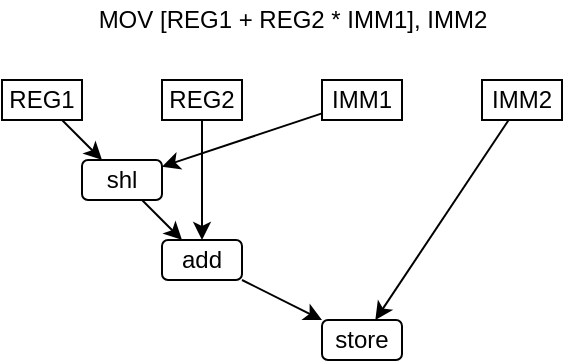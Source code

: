 <mxfile version="15.7.3" type="device"><diagram id="nyWm1bAQS3PzGY8HWIrJ" name="Page-1"><mxGraphModel dx="692" dy="459" grid="1" gridSize="10" guides="1" tooltips="1" connect="1" arrows="1" fold="1" page="1" pageScale="1" pageWidth="850" pageHeight="1100" math="0" shadow="0"><root><mxCell id="0"/><mxCell id="1" parent="0"/><mxCell id="-cobDfdwmUIMBripfoHZ-1" value="REG1" style="whiteSpace=wrap;html=1;" vertex="1" parent="1"><mxGeometry x="120" y="120" width="40" height="20" as="geometry"/></mxCell><mxCell id="-cobDfdwmUIMBripfoHZ-2" value="MOV [REG1 + REG2 * IMM1], IMM2" style="text;html=1;align=center;verticalAlign=middle;resizable=0;points=[];autosize=1;strokeColor=none;fillColor=none;" vertex="1" parent="1"><mxGeometry x="160" y="80" width="210" height="20" as="geometry"/></mxCell><mxCell id="-cobDfdwmUIMBripfoHZ-3" value="REG2" style="whiteSpace=wrap;html=1;" vertex="1" parent="1"><mxGeometry x="200" y="120" width="40" height="20" as="geometry"/></mxCell><mxCell id="-cobDfdwmUIMBripfoHZ-4" value="IMM1" style="whiteSpace=wrap;html=1;" vertex="1" parent="1"><mxGeometry x="280" y="120" width="40" height="20" as="geometry"/></mxCell><mxCell id="-cobDfdwmUIMBripfoHZ-5" value="IMM2" style="whiteSpace=wrap;html=1;" vertex="1" parent="1"><mxGeometry x="360" y="120" width="40" height="20" as="geometry"/></mxCell><mxCell id="-cobDfdwmUIMBripfoHZ-7" value="" style="endArrow=classic;html=1;rounded=0;" edge="1" parent="1" source="-cobDfdwmUIMBripfoHZ-1" target="-cobDfdwmUIMBripfoHZ-10"><mxGeometry width="50" height="50" relative="1" as="geometry"><mxPoint x="90" y="230" as="sourcePoint"/><mxPoint x="240" y="200" as="targetPoint"/></mxGeometry></mxCell><mxCell id="-cobDfdwmUIMBripfoHZ-8" value="" style="endArrow=classic;html=1;rounded=0;" edge="1" parent="1" source="-cobDfdwmUIMBripfoHZ-4" target="-cobDfdwmUIMBripfoHZ-10"><mxGeometry width="50" height="50" relative="1" as="geometry"><mxPoint x="156.667" y="150" as="sourcePoint"/><mxPoint x="200" y="180" as="targetPoint"/></mxGeometry></mxCell><mxCell id="-cobDfdwmUIMBripfoHZ-10" value="shl" style="rounded=1;whiteSpace=wrap;html=1;" vertex="1" parent="1"><mxGeometry x="160" y="160" width="40" height="20" as="geometry"/></mxCell><mxCell id="-cobDfdwmUIMBripfoHZ-11" value="add" style="rounded=1;whiteSpace=wrap;html=1;" vertex="1" parent="1"><mxGeometry x="200" y="200" width="40" height="20" as="geometry"/></mxCell><mxCell id="-cobDfdwmUIMBripfoHZ-12" value="" style="endArrow=classic;html=1;rounded=0;" edge="1" parent="1" source="-cobDfdwmUIMBripfoHZ-10" target="-cobDfdwmUIMBripfoHZ-11"><mxGeometry width="50" height="50" relative="1" as="geometry"><mxPoint x="160" y="240" as="sourcePoint"/><mxPoint x="183.333" y="190" as="targetPoint"/></mxGeometry></mxCell><mxCell id="-cobDfdwmUIMBripfoHZ-13" value="" style="endArrow=classic;html=1;rounded=0;" edge="1" parent="1" source="-cobDfdwmUIMBripfoHZ-3" target="-cobDfdwmUIMBripfoHZ-11"><mxGeometry width="50" height="50" relative="1" as="geometry"><mxPoint x="196.667" y="210" as="sourcePoint"/><mxPoint x="270" y="210" as="targetPoint"/></mxGeometry></mxCell><mxCell id="-cobDfdwmUIMBripfoHZ-14" value="store" style="rounded=1;whiteSpace=wrap;html=1;" vertex="1" parent="1"><mxGeometry x="280" y="240" width="40" height="20" as="geometry"/></mxCell><mxCell id="-cobDfdwmUIMBripfoHZ-15" value="" style="endArrow=classic;html=1;rounded=0;" edge="1" parent="1" source="-cobDfdwmUIMBripfoHZ-11" target="-cobDfdwmUIMBripfoHZ-14"><mxGeometry width="50" height="50" relative="1" as="geometry"><mxPoint x="196.667" y="210" as="sourcePoint"/><mxPoint x="223.333" y="250" as="targetPoint"/></mxGeometry></mxCell><mxCell id="-cobDfdwmUIMBripfoHZ-16" value="" style="endArrow=classic;html=1;rounded=0;" edge="1" parent="1" source="-cobDfdwmUIMBripfoHZ-5" target="-cobDfdwmUIMBripfoHZ-14"><mxGeometry width="50" height="50" relative="1" as="geometry"><mxPoint x="243.333" y="270" as="sourcePoint"/><mxPoint x="350" y="300" as="targetPoint"/></mxGeometry></mxCell></root></mxGraphModel></diagram></mxfile>